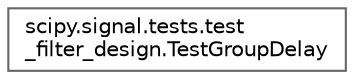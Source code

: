 digraph "Graphical Class Hierarchy"
{
 // LATEX_PDF_SIZE
  bgcolor="transparent";
  edge [fontname=Helvetica,fontsize=10,labelfontname=Helvetica,labelfontsize=10];
  node [fontname=Helvetica,fontsize=10,shape=box,height=0.2,width=0.4];
  rankdir="LR";
  Node0 [id="Node000000",label="scipy.signal.tests.test\l_filter_design.TestGroupDelay",height=0.2,width=0.4,color="grey40", fillcolor="white", style="filled",URL="$da/d50/classscipy_1_1signal_1_1tests_1_1test__filter__design_1_1TestGroupDelay.html",tooltip=" "];
}
